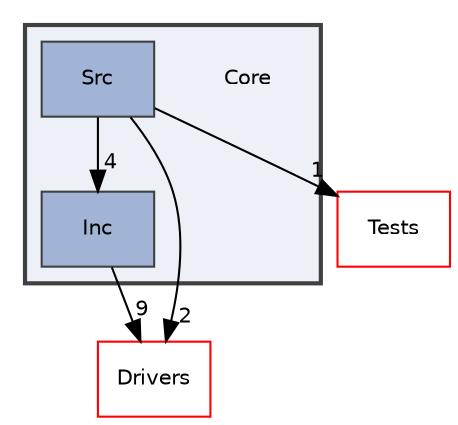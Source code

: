 digraph "Core"
{
 // LATEX_PDF_SIZE
  edge [fontname="Helvetica",fontsize="10",labelfontname="Helvetica",labelfontsize="10"];
  node [fontname="Helvetica",fontsize="10",shape=record];
  compound=true
  subgraph clusterdir_c6310732a22f63c0c2fc5595561e68f1 {
    graph [ bgcolor="#edf0f7", pencolor="grey25", style="filled,bold,", label="", fontname="Helvetica", fontsize="10", URL="dir_c6310732a22f63c0c2fc5595561e68f1.html"]
    dir_c6310732a22f63c0c2fc5595561e68f1 [shape=plaintext, label="Core"];
  dir_e2489e887f17afa3cbc07a4ec152cdd2 [shape=box, label="Inc", style="filled,", fillcolor="#a2b4d6", color="grey25", URL="dir_e2489e887f17afa3cbc07a4ec152cdd2.html"];
  dir_b596f468b52957496e4f78b80e029268 [shape=box, label="Src", style="filled,", fillcolor="#a2b4d6", color="grey25", URL="dir_b596f468b52957496e4f78b80e029268.html"];
  }
  dir_60925fc218da8ca7908795bf5f624060 [shape=box, label="Drivers", style="", fillcolor="#edf0f7", color="red", URL="dir_60925fc218da8ca7908795bf5f624060.html"];
  dir_33c78a012c8d08979f57a54a07694c46 [shape=box, label="Tests", style="", fillcolor="#edf0f7", color="red", URL="dir_33c78a012c8d08979f57a54a07694c46.html"];
  dir_e2489e887f17afa3cbc07a4ec152cdd2->dir_60925fc218da8ca7908795bf5f624060 [headlabel="9", labeldistance=1.5 headhref="dir_000015_000010.html"];
  dir_b596f468b52957496e4f78b80e029268->dir_33c78a012c8d08979f57a54a07694c46 [headlabel="1", labeldistance=1.5 headhref="dir_000025_000040.html"];
  dir_b596f468b52957496e4f78b80e029268->dir_60925fc218da8ca7908795bf5f624060 [headlabel="2", labeldistance=1.5 headhref="dir_000025_000010.html"];
  dir_b596f468b52957496e4f78b80e029268->dir_e2489e887f17afa3cbc07a4ec152cdd2 [headlabel="4", labeldistance=1.5 headhref="dir_000025_000015.html"];
}
